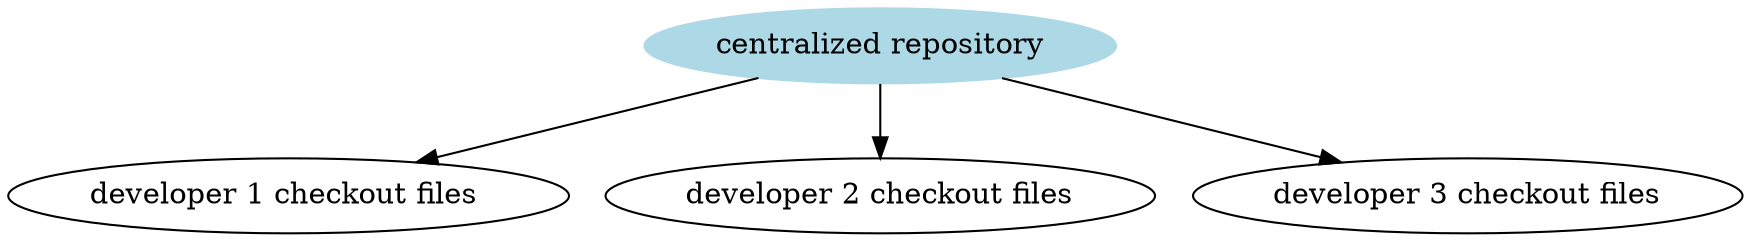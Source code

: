 digraph G {
  "centralized repository" -> "developer 1 checkout files ";
  "centralized repository" -> "developer 2 checkout files";
  "centralized repository" -> "developer 3 checkout files";
  "centralized repository" [color=lightblue, style=filled];
}